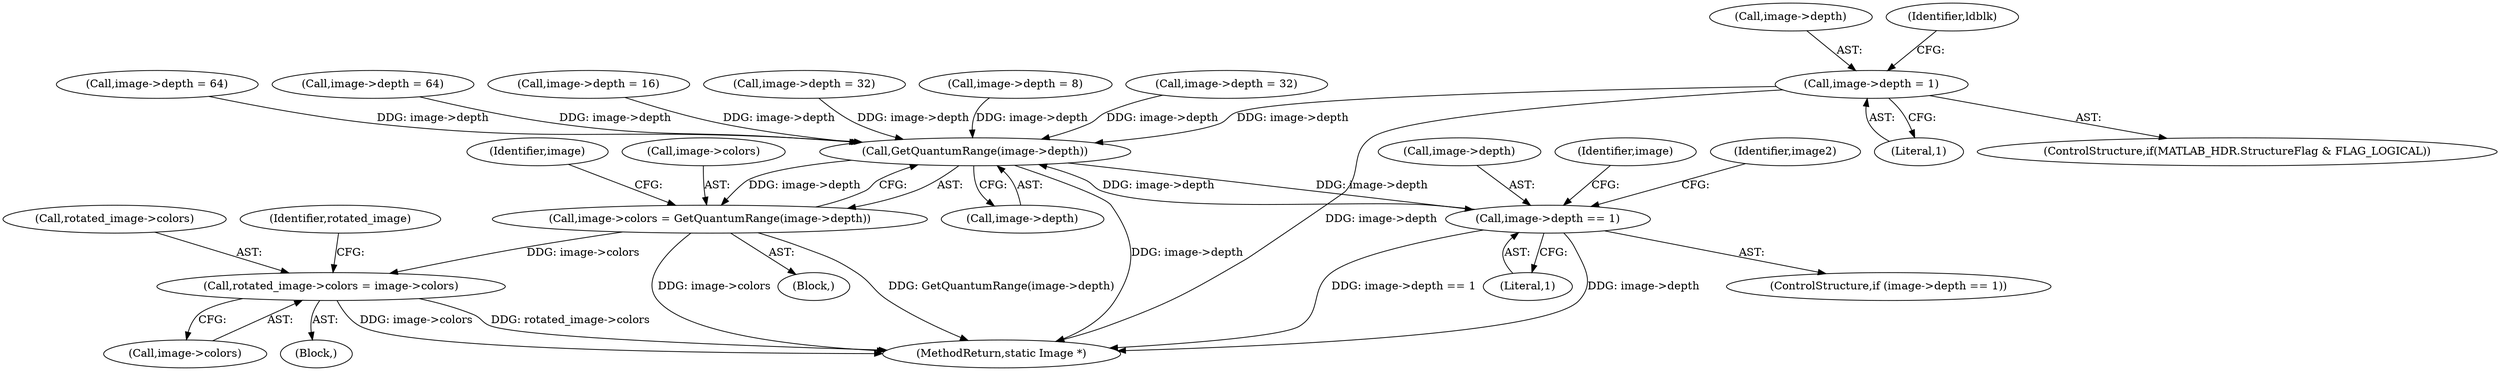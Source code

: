 digraph "0_ImageMagick_f7206618d27c2e69d977abf40e3035a33e5f6be0@pointer" {
"1001087" [label="(Call,image->depth = 1)"];
"1001308" [label="(Call,GetQuantumRange(image->depth))"];
"1001304" [label="(Call,image->colors = GetQuantumRange(image->depth))"];
"1001988" [label="(Call,rotated_image->colors = image->colors)"];
"1001944" [label="(Call,image->depth == 1)"];
"1001088" [label="(Call,image->depth)"];
"1001945" [label="(Call,image->depth)"];
"1001316" [label="(Identifier,image)"];
"1001305" [label="(Call,image->colors)"];
"1001091" [label="(Literal,1)"];
"1001973" [label="(Block,)"];
"1001304" [label="(Call,image->colors = GetQuantumRange(image->depth))"];
"1000462" [label="(Block,)"];
"1001099" [label="(Identifier,ldblk)"];
"1001996" [label="(Identifier,rotated_image)"];
"1001992" [label="(Call,image->colors)"];
"1001151" [label="(Call,image->depth = 64)"];
"1001308" [label="(Call,GetQuantumRange(image->depth))"];
"1001951" [label="(Identifier,image)"];
"1001988" [label="(Call,rotated_image->colors = image->colors)"];
"1001202" [label="(Call,image->depth = 64)"];
"1002325" [label="(MethodReturn,static Image *)"];
"1001111" [label="(Call,image->depth = 16)"];
"1001087" [label="(Call,image->depth = 1)"];
"1001081" [label="(ControlStructure,if(MATLAB_HDR.StructureFlag & FLAG_LOGICAL))"];
"1001943" [label="(ControlStructure,if (image->depth == 1))"];
"1001170" [label="(Call,image->depth = 32)"];
"1001956" [label="(Identifier,image2)"];
"1001093" [label="(Call,image->depth = 8)"];
"1001989" [label="(Call,rotated_image->colors)"];
"1001948" [label="(Literal,1)"];
"1001944" [label="(Call,image->depth == 1)"];
"1001131" [label="(Call,image->depth = 32)"];
"1001309" [label="(Call,image->depth)"];
"1001087" -> "1001081"  [label="AST: "];
"1001087" -> "1001091"  [label="CFG: "];
"1001088" -> "1001087"  [label="AST: "];
"1001091" -> "1001087"  [label="AST: "];
"1001099" -> "1001087"  [label="CFG: "];
"1001087" -> "1002325"  [label="DDG: image->depth"];
"1001087" -> "1001308"  [label="DDG: image->depth"];
"1001308" -> "1001304"  [label="AST: "];
"1001308" -> "1001309"  [label="CFG: "];
"1001309" -> "1001308"  [label="AST: "];
"1001304" -> "1001308"  [label="CFG: "];
"1001308" -> "1002325"  [label="DDG: image->depth"];
"1001308" -> "1001304"  [label="DDG: image->depth"];
"1001944" -> "1001308"  [label="DDG: image->depth"];
"1001131" -> "1001308"  [label="DDG: image->depth"];
"1001111" -> "1001308"  [label="DDG: image->depth"];
"1001151" -> "1001308"  [label="DDG: image->depth"];
"1001093" -> "1001308"  [label="DDG: image->depth"];
"1001170" -> "1001308"  [label="DDG: image->depth"];
"1001202" -> "1001308"  [label="DDG: image->depth"];
"1001308" -> "1001944"  [label="DDG: image->depth"];
"1001304" -> "1000462"  [label="AST: "];
"1001305" -> "1001304"  [label="AST: "];
"1001316" -> "1001304"  [label="CFG: "];
"1001304" -> "1002325"  [label="DDG: GetQuantumRange(image->depth)"];
"1001304" -> "1002325"  [label="DDG: image->colors"];
"1001304" -> "1001988"  [label="DDG: image->colors"];
"1001988" -> "1001973"  [label="AST: "];
"1001988" -> "1001992"  [label="CFG: "];
"1001989" -> "1001988"  [label="AST: "];
"1001992" -> "1001988"  [label="AST: "];
"1001996" -> "1001988"  [label="CFG: "];
"1001988" -> "1002325"  [label="DDG: image->colors"];
"1001988" -> "1002325"  [label="DDG: rotated_image->colors"];
"1001944" -> "1001943"  [label="AST: "];
"1001944" -> "1001948"  [label="CFG: "];
"1001945" -> "1001944"  [label="AST: "];
"1001948" -> "1001944"  [label="AST: "];
"1001951" -> "1001944"  [label="CFG: "];
"1001956" -> "1001944"  [label="CFG: "];
"1001944" -> "1002325"  [label="DDG: image->depth"];
"1001944" -> "1002325"  [label="DDG: image->depth == 1"];
}

